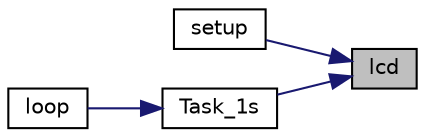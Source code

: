 digraph "lcd"
{
 // LATEX_PDF_SIZE
  edge [fontname="Helvetica",fontsize="10",labelfontname="Helvetica",labelfontsize="10"];
  node [fontname="Helvetica",fontsize="10",shape=record];
  rankdir="RL";
  Node1 [label="lcd",height=0.2,width=0.4,color="black", fillcolor="grey75", style="filled", fontcolor="black",tooltip="initialising display with i2c adress 0x27, 16 characters, 2 rows"];
  Node1 -> Node2 [dir="back",color="midnightblue",fontsize="10",style="solid",fontname="Helvetica"];
  Node2 [label="setup",height=0.2,width=0.4,color="black", fillcolor="white", style="filled",URL="$Controller_8ino.html#a4fc01d736fe50cf5b977f755b675f11d",tooltip="usual arduino init function"];
  Node1 -> Node3 [dir="back",color="midnightblue",fontsize="10",style="solid",fontname="Helvetica"];
  Node3 [label="Task_1s",height=0.2,width=0.4,color="black", fillcolor="white", style="filled",URL="$Controller_8ino.html#acc7e9ffdda03efaa08f8d3b4f372efbf",tooltip="Function Task_1s called every 1 sec."];
  Node3 -> Node4 [dir="back",color="midnightblue",fontsize="10",style="solid",fontname="Helvetica"];
  Node4 [label="loop",height=0.2,width=0.4,color="black", fillcolor="white", style="filled",URL="$Controller_8ino.html#afe461d27b9c48d5921c00d521181f12f",tooltip="Usual arduino steadily called function."];
}

